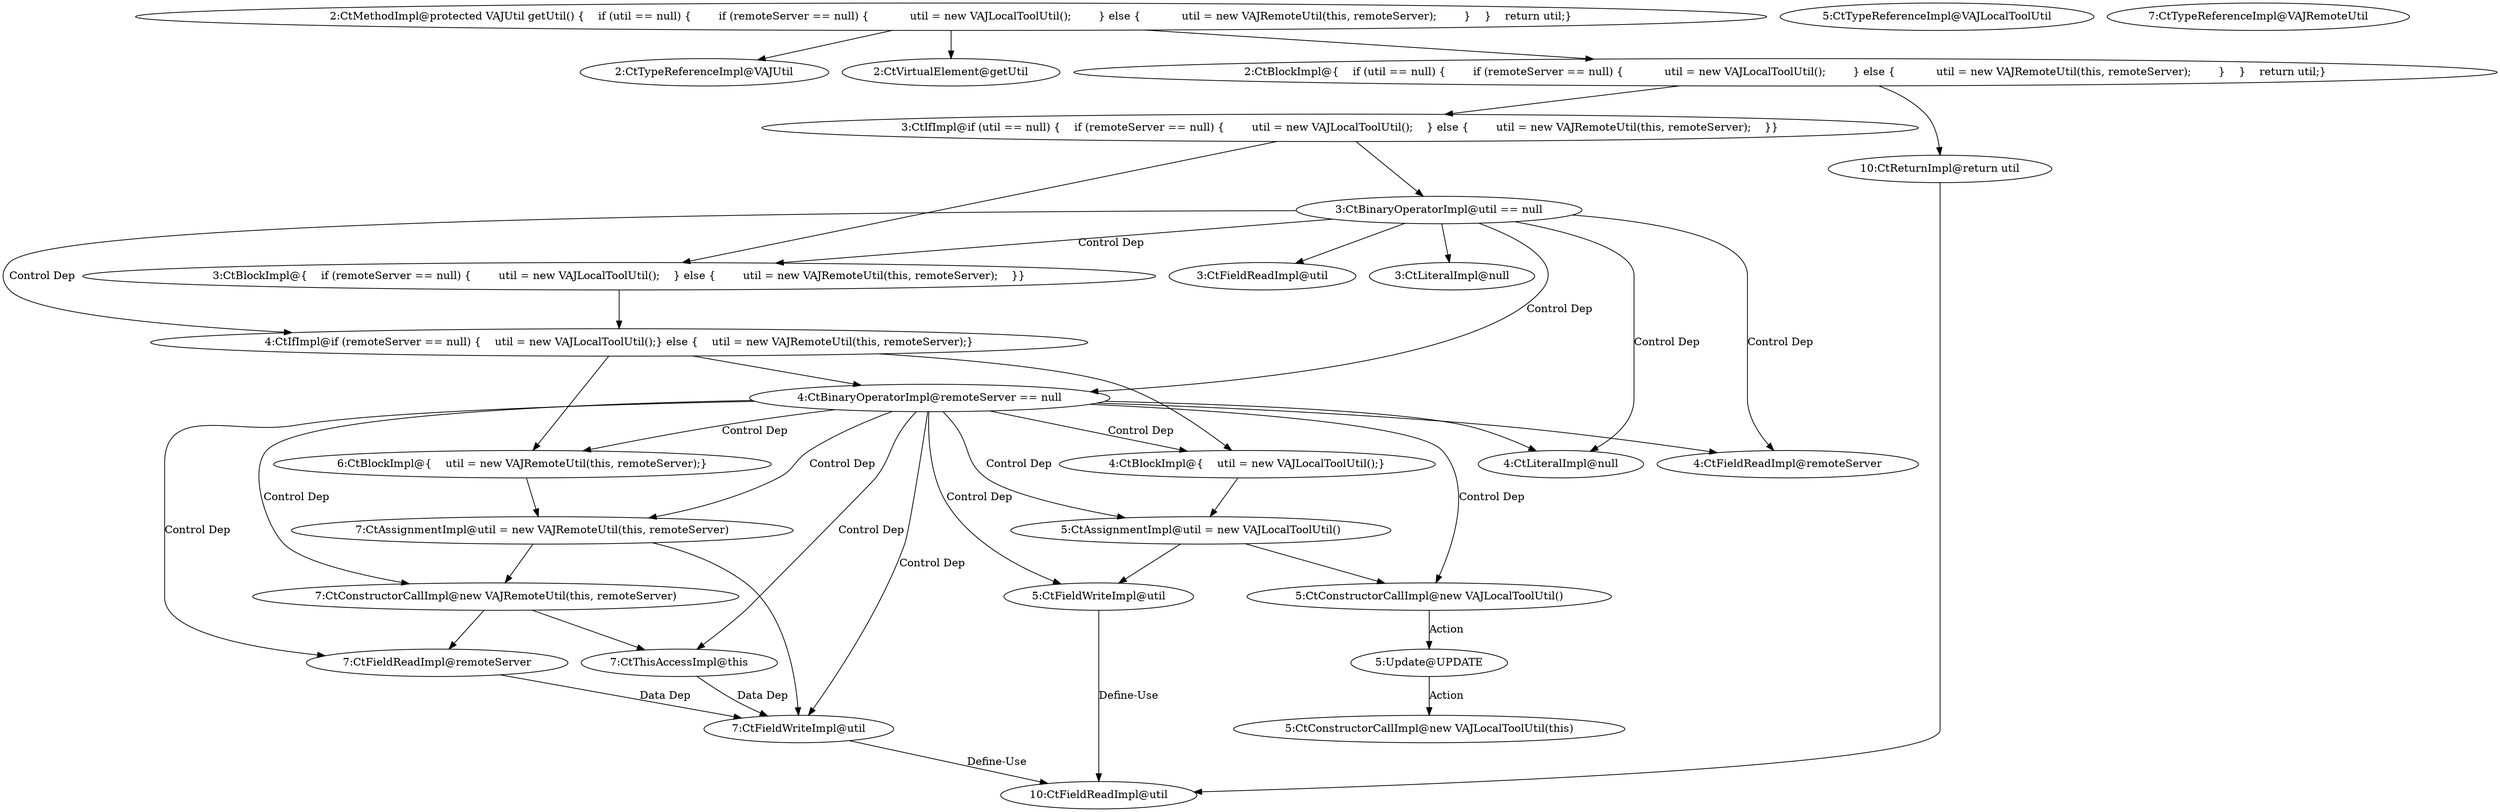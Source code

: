 digraph "getUtil#?" {
0 [label="2:CtTypeReferenceImpl@VAJUtil" shape=ellipse]
1 [label="2:CtVirtualElement@getUtil" shape=ellipse]
2 [label="3:CtFieldReadImpl@util" shape=ellipse]
3 [label="3:CtLiteralImpl@null" shape=ellipse]
4 [label="3:CtBinaryOperatorImpl@util == null" shape=ellipse]
5 [label="4:CtFieldReadImpl@remoteServer" shape=ellipse]
6 [label="4:CtLiteralImpl@null" shape=ellipse]
7 [label="4:CtBinaryOperatorImpl@remoteServer == null" shape=ellipse]
8 [label="5:CtFieldWriteImpl@util" shape=ellipse]
9 [label="5:CtTypeReferenceImpl@VAJLocalToolUtil" shape=ellipse]
10 [label="5:CtConstructorCallImpl@new VAJLocalToolUtil()" shape=ellipse]
11 [label="5:CtAssignmentImpl@util = new VAJLocalToolUtil()" shape=ellipse]
12 [label="4:CtBlockImpl@\{\
    util = new VAJLocalToolUtil();\
\}" shape=ellipse]
13 [label="7:CtFieldWriteImpl@util" shape=ellipse]
14 [label="7:CtTypeReferenceImpl@VAJRemoteUtil" shape=ellipse]
15 [label="7:CtThisAccessImpl@this" shape=ellipse]
16 [label="7:CtFieldReadImpl@remoteServer" shape=ellipse]
17 [label="7:CtConstructorCallImpl@new VAJRemoteUtil(this, remoteServer)" shape=ellipse]
18 [label="7:CtAssignmentImpl@util = new VAJRemoteUtil(this, remoteServer)" shape=ellipse]
19 [label="6:CtBlockImpl@\{\
    util = new VAJRemoteUtil(this, remoteServer);\
\}" shape=ellipse]
20 [label="4:CtIfImpl@if (remoteServer == null) \{\
    util = new VAJLocalToolUtil();\
\} else \{\
    util = new VAJRemoteUtil(this, remoteServer);\
\}" shape=ellipse]
21 [label="3:CtBlockImpl@\{\
    if (remoteServer == null) \{\
        util = new VAJLocalToolUtil();\
    \} else \{\
        util = new VAJRemoteUtil(this, remoteServer);\
    \}\
\}" shape=ellipse]
22 [label="3:CtIfImpl@if (util == null) \{\
    if (remoteServer == null) \{\
        util = new VAJLocalToolUtil();\
    \} else \{\
        util = new VAJRemoteUtil(this, remoteServer);\
    \}\
\}" shape=ellipse]
23 [label="10:CtFieldReadImpl@util" shape=ellipse]
24 [label="10:CtReturnImpl@return util" shape=ellipse]
25 [label="2:CtBlockImpl@\{\
    if (util == null) \{\
        if (remoteServer == null) \{\
            util = new VAJLocalToolUtil();\
        \} else \{\
            util = new VAJRemoteUtil(this, remoteServer);\
        \}\
    \}\
    return util;\
\}" shape=ellipse]
26 [label="2:CtMethodImpl@protected VAJUtil getUtil() \{\
    if (util == null) \{\
        if (remoteServer == null) \{\
            util = new VAJLocalToolUtil();\
        \} else \{\
            util = new VAJRemoteUtil(this, remoteServer);\
        \}\
    \}\
    return util;\
\}" shape=ellipse]
27 [label="5:Update@UPDATE" shape=ellipse]
28 [label="5:CtConstructorCallImpl@new VAJLocalToolUtil(this)" shape=ellipse]
4 -> 2 [label=""];
4 -> 3 [label=""];
4 -> 21 [label="Control Dep"];
4 -> 20 [label="Control Dep"];
4 -> 7 [label="Control Dep"];
4 -> 5 [label="Control Dep"];
4 -> 6 [label="Control Dep"];
7 -> 5 [label=""];
7 -> 6 [label=""];
7 -> 12 [label="Control Dep"];
7 -> 11 [label="Control Dep"];
7 -> 8 [label="Control Dep"];
7 -> 10 [label="Control Dep"];
7 -> 19 [label="Control Dep"];
7 -> 18 [label="Control Dep"];
7 -> 13 [label="Control Dep"];
7 -> 17 [label="Control Dep"];
7 -> 15 [label="Control Dep"];
7 -> 16 [label="Control Dep"];
8 -> 23 [label="Define-Use"];
10 -> 27 [label="Action"];
11 -> 8 [label=""];
11 -> 10 [label=""];
12 -> 11 [label=""];
13 -> 23 [label="Define-Use"];
15 -> 13 [label="Data Dep"];
16 -> 13 [label="Data Dep"];
17 -> 15 [label=""];
17 -> 16 [label=""];
18 -> 13 [label=""];
18 -> 17 [label=""];
19 -> 18 [label=""];
20 -> 7 [label=""];
20 -> 12 [label=""];
20 -> 19 [label=""];
21 -> 20 [label=""];
22 -> 4 [label=""];
22 -> 21 [label=""];
24 -> 23 [label=""];
25 -> 22 [label=""];
25 -> 24 [label=""];
26 -> 1 [label=""];
26 -> 0 [label=""];
26 -> 25 [label=""];
27 -> 28 [label="Action"];
}